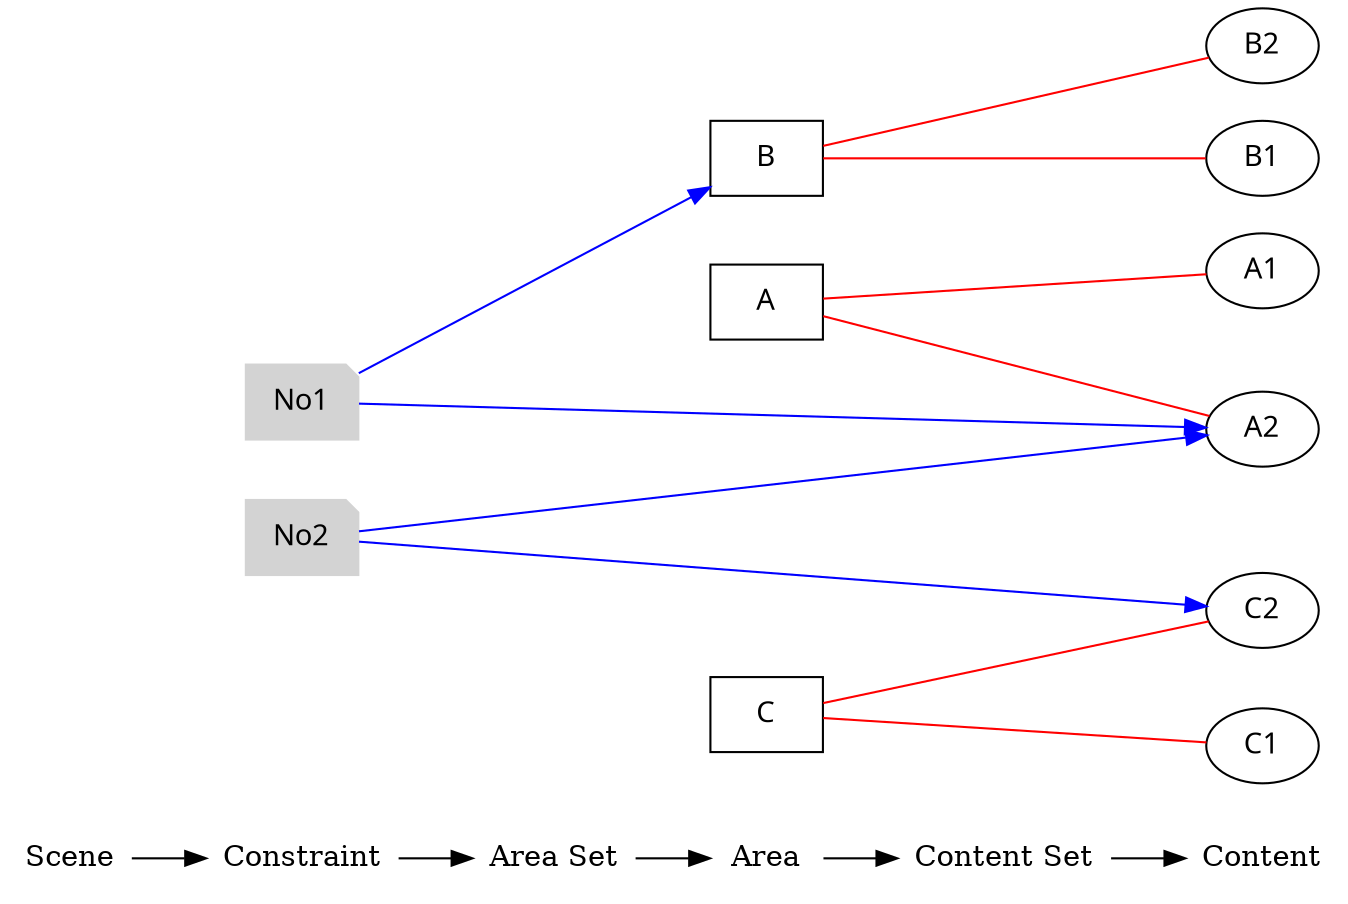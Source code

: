 digraph rule_objects_graph {
	rankdir = LR;
	charset="utf-8";
	clusterrank = global;
	
	node [shape = plaintext];
	Scene -> Constraint -> "Area Set" -> Area -> "Content Set" -> Content; 
	{ rank = same;
		node [shape = box];
		{
			Area;

			e1 [label="A", fontname="Meiryo UI"];
			e2 [label="B", fontname="Meiryo UI"];
			e3 [label="C", fontname="Meiryo UI"];
		}
	}
	
	{ rank = same;
		node [shape = ellipse];
		{
			Content;

			e4 [label="A1", fontname="Meiryo UI"];
			e5 [label="A2", fontname="Meiryo UI"];
			e6 [label="B1", fontname="Meiryo UI"];
			e7 [label="B2", fontname="Meiryo UI"];
			e8 [label="C1", fontname="Meiryo UI"];
			e9 [label="C2", fontname="Meiryo UI"];

		}
	}
	
	{
		subgraph subareaset {
			"Area Set";
			node [shape = box, style = filled, color = lightpink];


		}
	}


	
	{
		subgraph subcontentset {
			"Content Set";
			node [shape = ellipse, style = filled, color = palegreen];


		}
	}



	

	

	e1 -> e4 [dir=none, color=red];
	e1 -> e5 [dir=none, color=red];
	e2 -> e6 [dir=none, color=red];
	e2 -> e7 [dir=none, color=red];
	e3 -> e8 [dir=none, color=red];
	e3 -> e9 [dir=none, color=red];
	

	

	subgraph scene { rank = same;
		node [shape = circle, style = filled, color = lightblue];
		{
			"Scene";

		}
	}

	{ rank = same;
		node [shape = note, style = filled, color = lightgrey];
		{
			"Constraint";
			e10 [label="No1", fontname="Meiryo UI"];
			e11 [label="No2", fontname="Meiryo UI"];
		}
	}
	
	{ rank = same;
		node [shape = note, style = filled, color = lavenderblush2];
		{
			"Constraint";
		}
	}

	{ rank = same;
		node [shape = note, style = filled, color = lightpink2];
		{
			"Constraint";
		}
	}

	e10 -> e2 [color=blue];
	e10 -> e5 [color=blue];
	e11 -> e9 [color=blue];
	e11 -> e5 [color=blue];
	

	

	
}

